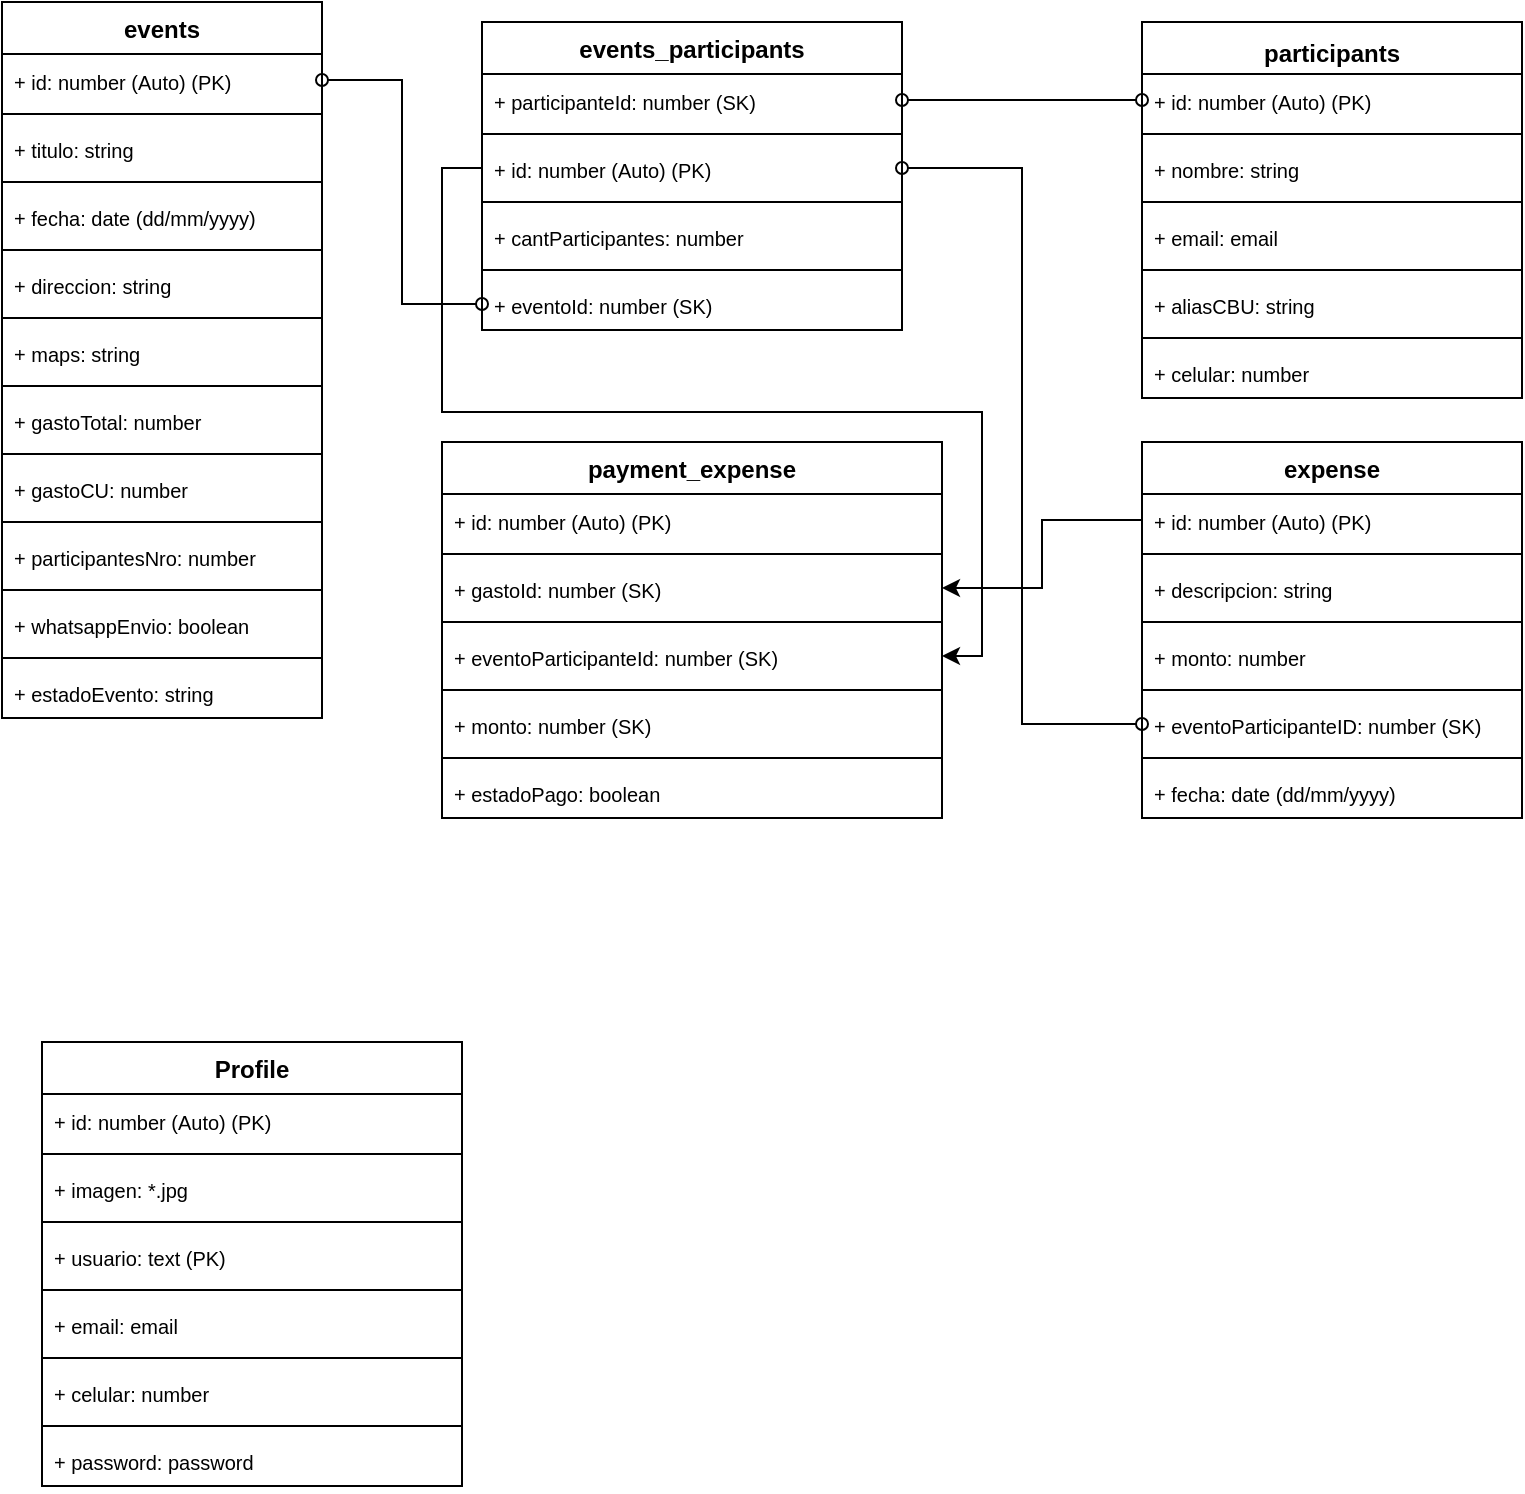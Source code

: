 <mxfile version="26.2.14">
  <diagram name="Página-1" id="X9LQhpLwk_J4k-DrzsR-">
    <mxGraphModel dx="1345" dy="571" grid="1" gridSize="10" guides="1" tooltips="1" connect="1" arrows="1" fold="1" page="1" pageScale="1" pageWidth="827" pageHeight="1169" math="0" shadow="0">
      <root>
        <mxCell id="0" />
        <mxCell id="1" parent="0" />
        <object label="events" id="epjEsvlfsnYvN3iABz49-60">
          <mxCell style="swimlane;fontStyle=1;align=center;verticalAlign=top;childLayout=stackLayout;horizontal=1;startSize=26;horizontalStack=0;resizeParent=1;resizeParentMax=0;resizeLast=0;collapsible=1;marginBottom=0;whiteSpace=wrap;html=1;" parent="1" vertex="1">
            <mxGeometry x="30" y="20" width="160" height="358" as="geometry" />
          </mxCell>
        </object>
        <mxCell id="epjEsvlfsnYvN3iABz49-61" value="&lt;font style=&quot;font-size: 10px;&quot;&gt;+ id: number (Auto) (PK)&lt;/font&gt;" style="text;strokeColor=none;fillColor=none;align=left;verticalAlign=top;spacingLeft=4;spacingRight=4;overflow=hidden;rotatable=0;points=[[0,0.5],[1,0.5]];portConstraint=eastwest;whiteSpace=wrap;html=1;" parent="epjEsvlfsnYvN3iABz49-60" vertex="1">
          <mxGeometry y="26" width="160" height="26" as="geometry" />
        </mxCell>
        <mxCell id="epjEsvlfsnYvN3iABz49-89" value="" style="line;strokeWidth=1;fillColor=none;align=left;verticalAlign=middle;spacingTop=-1;spacingLeft=3;spacingRight=3;rotatable=0;labelPosition=right;points=[];portConstraint=eastwest;strokeColor=inherit;" parent="epjEsvlfsnYvN3iABz49-60" vertex="1">
          <mxGeometry y="52" width="160" height="8" as="geometry" />
        </mxCell>
        <mxCell id="epjEsvlfsnYvN3iABz49-88" value="&lt;font style=&quot;font-size: 10px;&quot;&gt;+ titulo: string&lt;/font&gt;" style="text;strokeColor=none;fillColor=none;align=left;verticalAlign=top;spacingLeft=4;spacingRight=4;overflow=hidden;rotatable=0;points=[[0,0.5],[1,0.5]];portConstraint=eastwest;whiteSpace=wrap;html=1;" parent="epjEsvlfsnYvN3iABz49-60" vertex="1">
          <mxGeometry y="60" width="160" height="26" as="geometry" />
        </mxCell>
        <mxCell id="epjEsvlfsnYvN3iABz49-62" value="" style="line;strokeWidth=1;fillColor=none;align=left;verticalAlign=middle;spacingTop=-1;spacingLeft=3;spacingRight=3;rotatable=0;labelPosition=right;points=[];portConstraint=eastwest;strokeColor=inherit;" parent="epjEsvlfsnYvN3iABz49-60" vertex="1">
          <mxGeometry y="86" width="160" height="8" as="geometry" />
        </mxCell>
        <mxCell id="epjEsvlfsnYvN3iABz49-63" value="&lt;font style=&quot;font-size: 10px;&quot;&gt;+ fecha: date (dd/mm/yyyy)&lt;/font&gt;" style="text;strokeColor=none;fillColor=none;align=left;verticalAlign=top;spacingLeft=4;spacingRight=4;overflow=hidden;rotatable=0;points=[[0,0.5],[1,0.5]];portConstraint=eastwest;whiteSpace=wrap;html=1;" parent="epjEsvlfsnYvN3iABz49-60" vertex="1">
          <mxGeometry y="94" width="160" height="26" as="geometry" />
        </mxCell>
        <mxCell id="epjEsvlfsnYvN3iABz49-65" value="" style="line;strokeWidth=1;fillColor=none;align=left;verticalAlign=middle;spacingTop=-1;spacingLeft=3;spacingRight=3;rotatable=0;labelPosition=right;points=[];portConstraint=eastwest;strokeColor=inherit;" parent="epjEsvlfsnYvN3iABz49-60" vertex="1">
          <mxGeometry y="120" width="160" height="8" as="geometry" />
        </mxCell>
        <mxCell id="epjEsvlfsnYvN3iABz49-64" value="&lt;font style=&quot;font-size: 10px;&quot;&gt;+ direccion: string&lt;/font&gt;" style="text;strokeColor=none;fillColor=none;align=left;verticalAlign=top;spacingLeft=4;spacingRight=4;overflow=hidden;rotatable=0;points=[[0,0.5],[1,0.5]];portConstraint=eastwest;whiteSpace=wrap;html=1;" parent="epjEsvlfsnYvN3iABz49-60" vertex="1">
          <mxGeometry y="128" width="160" height="26" as="geometry" />
        </mxCell>
        <mxCell id="epjEsvlfsnYvN3iABz49-70" value="" style="line;strokeWidth=1;fillColor=none;align=left;verticalAlign=middle;spacingTop=-1;spacingLeft=3;spacingRight=3;rotatable=0;labelPosition=right;points=[];portConstraint=eastwest;strokeColor=inherit;" parent="epjEsvlfsnYvN3iABz49-60" vertex="1">
          <mxGeometry y="154" width="160" height="8" as="geometry" />
        </mxCell>
        <mxCell id="epjEsvlfsnYvN3iABz49-66" value="&lt;font style=&quot;font-size: 10px;&quot;&gt;+ maps: string&lt;/font&gt;" style="text;strokeColor=none;fillColor=none;align=left;verticalAlign=top;spacingLeft=4;spacingRight=4;overflow=hidden;rotatable=0;points=[[0,0.5],[1,0.5]];portConstraint=eastwest;whiteSpace=wrap;html=1;" parent="epjEsvlfsnYvN3iABz49-60" vertex="1">
          <mxGeometry y="162" width="160" height="26" as="geometry" />
        </mxCell>
        <mxCell id="epjEsvlfsnYvN3iABz49-71" value="" style="line;strokeWidth=1;fillColor=none;align=left;verticalAlign=middle;spacingTop=-1;spacingLeft=3;spacingRight=3;rotatable=0;labelPosition=right;points=[];portConstraint=eastwest;strokeColor=inherit;" parent="epjEsvlfsnYvN3iABz49-60" vertex="1">
          <mxGeometry y="188" width="160" height="8" as="geometry" />
        </mxCell>
        <mxCell id="epjEsvlfsnYvN3iABz49-68" value="&lt;font style=&quot;font-size: 10px;&quot;&gt;+ gastoTotal: number&lt;/font&gt;" style="text;strokeColor=none;fillColor=none;align=left;verticalAlign=top;spacingLeft=4;spacingRight=4;overflow=hidden;rotatable=0;points=[[0,0.5],[1,0.5]];portConstraint=eastwest;whiteSpace=wrap;html=1;" parent="epjEsvlfsnYvN3iABz49-60" vertex="1">
          <mxGeometry y="196" width="160" height="26" as="geometry" />
        </mxCell>
        <mxCell id="epjEsvlfsnYvN3iABz49-72" value="" style="line;strokeWidth=1;fillColor=none;align=left;verticalAlign=middle;spacingTop=-1;spacingLeft=3;spacingRight=3;rotatable=0;labelPosition=right;points=[];portConstraint=eastwest;strokeColor=inherit;" parent="epjEsvlfsnYvN3iABz49-60" vertex="1">
          <mxGeometry y="222" width="160" height="8" as="geometry" />
        </mxCell>
        <mxCell id="epjEsvlfsnYvN3iABz49-69" value="&lt;font style=&quot;font-size: 10px;&quot;&gt;+ gastoCU: number&lt;/font&gt;" style="text;strokeColor=none;fillColor=none;align=left;verticalAlign=top;spacingLeft=4;spacingRight=4;overflow=hidden;rotatable=0;points=[[0,0.5],[1,0.5]];portConstraint=eastwest;whiteSpace=wrap;html=1;" parent="epjEsvlfsnYvN3iABz49-60" vertex="1">
          <mxGeometry y="230" width="160" height="26" as="geometry" />
        </mxCell>
        <mxCell id="epjEsvlfsnYvN3iABz49-129" value="" style="line;strokeWidth=1;fillColor=none;align=left;verticalAlign=middle;spacingTop=-1;spacingLeft=3;spacingRight=3;rotatable=0;labelPosition=right;points=[];portConstraint=eastwest;strokeColor=inherit;" parent="epjEsvlfsnYvN3iABz49-60" vertex="1">
          <mxGeometry y="256" width="160" height="8" as="geometry" />
        </mxCell>
        <mxCell id="epjEsvlfsnYvN3iABz49-112" value="&lt;font style=&quot;font-size: 10px;&quot;&gt;+ participantesNro: number&lt;/font&gt;" style="text;strokeColor=none;fillColor=none;align=left;verticalAlign=top;spacingLeft=4;spacingRight=4;overflow=hidden;rotatable=0;points=[[0,0.5],[1,0.5]];portConstraint=eastwest;whiteSpace=wrap;html=1;" parent="epjEsvlfsnYvN3iABz49-60" vertex="1">
          <mxGeometry y="264" width="160" height="26" as="geometry" />
        </mxCell>
        <mxCell id="QIL2KwB3fmJdMeqVmAWB-3" value="" style="line;strokeWidth=1;fillColor=none;align=left;verticalAlign=middle;spacingTop=-1;spacingLeft=3;spacingRight=3;rotatable=0;labelPosition=right;points=[];portConstraint=eastwest;strokeColor=inherit;" parent="epjEsvlfsnYvN3iABz49-60" vertex="1">
          <mxGeometry y="290" width="160" height="8" as="geometry" />
        </mxCell>
        <mxCell id="QIL2KwB3fmJdMeqVmAWB-1" value="&lt;font style=&quot;font-size: 10px;&quot;&gt;+ whatsappEnvio: boolean&lt;/font&gt;" style="text;strokeColor=none;fillColor=none;align=left;verticalAlign=top;spacingLeft=4;spacingRight=4;overflow=hidden;rotatable=0;points=[[0,0.5],[1,0.5]];portConstraint=eastwest;whiteSpace=wrap;html=1;" parent="epjEsvlfsnYvN3iABz49-60" vertex="1">
          <mxGeometry y="298" width="160" height="26" as="geometry" />
        </mxCell>
        <mxCell id="QIL2KwB3fmJdMeqVmAWB-4" value="" style="line;strokeWidth=1;fillColor=none;align=left;verticalAlign=middle;spacingTop=-1;spacingLeft=3;spacingRight=3;rotatable=0;labelPosition=right;points=[];portConstraint=eastwest;strokeColor=inherit;" parent="epjEsvlfsnYvN3iABz49-60" vertex="1">
          <mxGeometry y="324" width="160" height="8" as="geometry" />
        </mxCell>
        <mxCell id="yLq7n8xMrS5BI-6w-MZ7-3" value="&lt;font style=&quot;font-size: 10px;&quot;&gt;+ estadoEvento: string&lt;/font&gt;" style="text;strokeColor=none;fillColor=none;align=left;verticalAlign=top;spacingLeft=4;spacingRight=4;overflow=hidden;rotatable=0;points=[[0,0.5],[1,0.5]];portConstraint=eastwest;whiteSpace=wrap;html=1;" parent="epjEsvlfsnYvN3iABz49-60" vertex="1">
          <mxGeometry y="332" width="160" height="26" as="geometry" />
        </mxCell>
        <object label="&lt;div style=&quot;font-family: Consolas, &amp;quot;Courier New&amp;quot;, monospace; font-weight: normal; font-size: 14px; line-height: 19px; white-space: pre;&quot;&gt;&lt;div style=&quot;line-height: 19px;&quot;&gt;&lt;span style=&quot;font-family: Helvetica; font-size: 12px; font-weight: 700; white-space: normal;&quot;&gt;participants&lt;/span&gt;&lt;/div&gt;&lt;/div&gt;" id="epjEsvlfsnYvN3iABz49-74">
          <mxCell style="swimlane;fontStyle=1;align=center;verticalAlign=top;childLayout=stackLayout;horizontal=1;startSize=26;horizontalStack=0;resizeParent=1;resizeParentMax=0;resizeLast=0;collapsible=1;marginBottom=0;whiteSpace=wrap;html=1;" parent="1" vertex="1">
            <mxGeometry x="600" y="30" width="190" height="188" as="geometry" />
          </mxCell>
        </object>
        <mxCell id="epjEsvlfsnYvN3iABz49-83" value="&lt;font style=&quot;font-size: 10px;&quot;&gt;+ id: number (Auto) (PK)&lt;/font&gt;" style="text;strokeColor=none;fillColor=none;align=left;verticalAlign=top;spacingLeft=4;spacingRight=4;overflow=hidden;rotatable=0;points=[[0,0.5],[1,0.5]];portConstraint=eastwest;whiteSpace=wrap;html=1;" parent="epjEsvlfsnYvN3iABz49-74" vertex="1">
          <mxGeometry y="26" width="190" height="26" as="geometry" />
        </mxCell>
        <mxCell id="epjEsvlfsnYvN3iABz49-90" value="" style="line;strokeWidth=1;fillColor=none;align=left;verticalAlign=middle;spacingTop=-1;spacingLeft=3;spacingRight=3;rotatable=0;labelPosition=right;points=[];portConstraint=eastwest;strokeColor=inherit;" parent="epjEsvlfsnYvN3iABz49-74" vertex="1">
          <mxGeometry y="52" width="190" height="8" as="geometry" />
        </mxCell>
        <mxCell id="epjEsvlfsnYvN3iABz49-75" value="&lt;font style=&quot;font-size: 10px;&quot;&gt;+ nombre: string&lt;/font&gt;" style="text;strokeColor=none;fillColor=none;align=left;verticalAlign=top;spacingLeft=4;spacingRight=4;overflow=hidden;rotatable=0;points=[[0,0.5],[1,0.5]];portConstraint=eastwest;whiteSpace=wrap;html=1;" parent="epjEsvlfsnYvN3iABz49-74" vertex="1">
          <mxGeometry y="60" width="190" height="26" as="geometry" />
        </mxCell>
        <mxCell id="epjEsvlfsnYvN3iABz49-76" value="" style="line;strokeWidth=1;fillColor=none;align=left;verticalAlign=middle;spacingTop=-1;spacingLeft=3;spacingRight=3;rotatable=0;labelPosition=right;points=[];portConstraint=eastwest;strokeColor=inherit;" parent="epjEsvlfsnYvN3iABz49-74" vertex="1">
          <mxGeometry y="86" width="190" height="8" as="geometry" />
        </mxCell>
        <mxCell id="epjEsvlfsnYvN3iABz49-77" value="&lt;font style=&quot;font-size: 10px;&quot;&gt;+ email: email&lt;/font&gt;" style="text;strokeColor=none;fillColor=none;align=left;verticalAlign=top;spacingLeft=4;spacingRight=4;overflow=hidden;rotatable=0;points=[[0,0.5],[1,0.5]];portConstraint=eastwest;whiteSpace=wrap;html=1;" parent="epjEsvlfsnYvN3iABz49-74" vertex="1">
          <mxGeometry y="94" width="190" height="26" as="geometry" />
        </mxCell>
        <mxCell id="epjEsvlfsnYvN3iABz49-78" value="" style="line;strokeWidth=1;fillColor=none;align=left;verticalAlign=middle;spacingTop=-1;spacingLeft=3;spacingRight=3;rotatable=0;labelPosition=right;points=[];portConstraint=eastwest;strokeColor=inherit;" parent="epjEsvlfsnYvN3iABz49-74" vertex="1">
          <mxGeometry y="120" width="190" height="8" as="geometry" />
        </mxCell>
        <mxCell id="epjEsvlfsnYvN3iABz49-79" value="&lt;font style=&quot;font-size: 10px;&quot;&gt;+ aliasCBU: string&lt;/font&gt;" style="text;strokeColor=none;fillColor=none;align=left;verticalAlign=top;spacingLeft=4;spacingRight=4;overflow=hidden;rotatable=0;points=[[0,0.5],[1,0.5]];portConstraint=eastwest;whiteSpace=wrap;html=1;" parent="epjEsvlfsnYvN3iABz49-74" vertex="1">
          <mxGeometry y="128" width="190" height="26" as="geometry" />
        </mxCell>
        <mxCell id="epjEsvlfsnYvN3iABz49-80" value="" style="line;strokeWidth=1;fillColor=none;align=left;verticalAlign=middle;spacingTop=-1;spacingLeft=3;spacingRight=3;rotatable=0;labelPosition=right;points=[];portConstraint=eastwest;strokeColor=inherit;" parent="epjEsvlfsnYvN3iABz49-74" vertex="1">
          <mxGeometry y="154" width="190" height="8" as="geometry" />
        </mxCell>
        <mxCell id="epjEsvlfsnYvN3iABz49-81" value="&lt;font style=&quot;font-size: 10px;&quot;&gt;+ celular: number&lt;/font&gt;" style="text;strokeColor=none;fillColor=none;align=left;verticalAlign=top;spacingLeft=4;spacingRight=4;overflow=hidden;rotatable=0;points=[[0,0.5],[1,0.5]];portConstraint=eastwest;whiteSpace=wrap;html=1;" parent="epjEsvlfsnYvN3iABz49-74" vertex="1">
          <mxGeometry y="162" width="190" height="26" as="geometry" />
        </mxCell>
        <object label="expense" id="epjEsvlfsnYvN3iABz49-91">
          <mxCell style="swimlane;fontStyle=1;align=center;verticalAlign=top;childLayout=stackLayout;horizontal=1;startSize=26;horizontalStack=0;resizeParent=1;resizeParentMax=0;resizeLast=0;collapsible=1;marginBottom=0;whiteSpace=wrap;html=1;" parent="1" vertex="1">
            <mxGeometry x="600" y="240" width="190" height="188" as="geometry" />
          </mxCell>
        </object>
        <mxCell id="epjEsvlfsnYvN3iABz49-92" value="&lt;font style=&quot;font-size: 10px;&quot;&gt;+ id: number (Auto) (PK)&lt;/font&gt;" style="text;strokeColor=none;fillColor=none;align=left;verticalAlign=top;spacingLeft=4;spacingRight=4;overflow=hidden;rotatable=0;points=[[0,0.5],[1,0.5]];portConstraint=eastwest;whiteSpace=wrap;html=1;" parent="epjEsvlfsnYvN3iABz49-91" vertex="1">
          <mxGeometry y="26" width="190" height="26" as="geometry" />
        </mxCell>
        <mxCell id="epjEsvlfsnYvN3iABz49-93" value="" style="line;strokeWidth=1;fillColor=none;align=left;verticalAlign=middle;spacingTop=-1;spacingLeft=3;spacingRight=3;rotatable=0;labelPosition=right;points=[];portConstraint=eastwest;strokeColor=inherit;" parent="epjEsvlfsnYvN3iABz49-91" vertex="1">
          <mxGeometry y="52" width="190" height="8" as="geometry" />
        </mxCell>
        <mxCell id="epjEsvlfsnYvN3iABz49-94" value="&lt;font style=&quot;font-size: 10px;&quot;&gt;+ descripcion: string&lt;/font&gt;" style="text;strokeColor=none;fillColor=none;align=left;verticalAlign=top;spacingLeft=4;spacingRight=4;overflow=hidden;rotatable=0;points=[[0,0.5],[1,0.5]];portConstraint=eastwest;whiteSpace=wrap;html=1;" parent="epjEsvlfsnYvN3iABz49-91" vertex="1">
          <mxGeometry y="60" width="190" height="26" as="geometry" />
        </mxCell>
        <mxCell id="epjEsvlfsnYvN3iABz49-95" value="" style="line;strokeWidth=1;fillColor=none;align=left;verticalAlign=middle;spacingTop=-1;spacingLeft=3;spacingRight=3;rotatable=0;labelPosition=right;points=[];portConstraint=eastwest;strokeColor=inherit;" parent="epjEsvlfsnYvN3iABz49-91" vertex="1">
          <mxGeometry y="86" width="190" height="8" as="geometry" />
        </mxCell>
        <mxCell id="epjEsvlfsnYvN3iABz49-96" value="&lt;font style=&quot;font-size: 10px;&quot;&gt;+ monto: number&lt;/font&gt;" style="text;strokeColor=none;fillColor=none;align=left;verticalAlign=top;spacingLeft=4;spacingRight=4;overflow=hidden;rotatable=0;points=[[0,0.5],[1,0.5]];portConstraint=eastwest;whiteSpace=wrap;html=1;" parent="epjEsvlfsnYvN3iABz49-91" vertex="1">
          <mxGeometry y="94" width="190" height="26" as="geometry" />
        </mxCell>
        <mxCell id="epjEsvlfsnYvN3iABz49-97" value="" style="line;strokeWidth=1;fillColor=none;align=left;verticalAlign=middle;spacingTop=-1;spacingLeft=3;spacingRight=3;rotatable=0;labelPosition=right;points=[];portConstraint=eastwest;strokeColor=inherit;" parent="epjEsvlfsnYvN3iABz49-91" vertex="1">
          <mxGeometry y="120" width="190" height="8" as="geometry" />
        </mxCell>
        <mxCell id="epjEsvlfsnYvN3iABz49-98" value="&lt;font style=&quot;font-size: 10px;&quot;&gt;+ eventoParticipanteID: number (SK)&lt;/font&gt;" style="text;strokeColor=none;fillColor=none;align=left;verticalAlign=top;spacingLeft=4;spacingRight=4;overflow=hidden;rotatable=0;points=[[0,0.5],[1,0.5]];portConstraint=eastwest;whiteSpace=wrap;html=1;" parent="epjEsvlfsnYvN3iABz49-91" vertex="1">
          <mxGeometry y="128" width="190" height="26" as="geometry" />
        </mxCell>
        <mxCell id="yLq7n8xMrS5BI-6w-MZ7-6" value="" style="line;strokeWidth=1;fillColor=none;align=left;verticalAlign=middle;spacingTop=-1;spacingLeft=3;spacingRight=3;rotatable=0;labelPosition=right;points=[];portConstraint=eastwest;strokeColor=inherit;" parent="epjEsvlfsnYvN3iABz49-91" vertex="1">
          <mxGeometry y="154" width="190" height="8" as="geometry" />
        </mxCell>
        <mxCell id="epjEsvlfsnYvN3iABz49-100" value="&lt;font style=&quot;font-size: 10px;&quot;&gt;+ fecha: date (dd/mm/yyyy)&lt;/font&gt;" style="text;strokeColor=none;fillColor=none;align=left;verticalAlign=top;spacingLeft=4;spacingRight=4;overflow=hidden;rotatable=0;points=[[0,0.5],[1,0.5]];portConstraint=eastwest;whiteSpace=wrap;html=1;" parent="epjEsvlfsnYvN3iABz49-91" vertex="1">
          <mxGeometry y="162" width="190" height="26" as="geometry" />
        </mxCell>
        <object label="events_participants" id="krr-dMTPvHWVqTSfd1r--3">
          <mxCell style="swimlane;fontStyle=1;align=center;verticalAlign=top;childLayout=stackLayout;horizontal=1;startSize=26;horizontalStack=0;resizeParent=1;resizeParentMax=0;resizeLast=0;collapsible=1;marginBottom=0;whiteSpace=wrap;html=1;" parent="1" vertex="1">
            <mxGeometry x="270" y="30" width="210" height="154" as="geometry" />
          </mxCell>
        </object>
        <mxCell id="krr-dMTPvHWVqTSfd1r--4" value="&lt;font style=&quot;font-size: 10px;&quot;&gt;+ participanteId: number (SK)&lt;/font&gt;" style="text;strokeColor=none;fillColor=none;align=left;verticalAlign=top;spacingLeft=4;spacingRight=4;overflow=hidden;rotatable=0;points=[[0,0.5],[1,0.5]];portConstraint=eastwest;whiteSpace=wrap;html=1;" parent="krr-dMTPvHWVqTSfd1r--3" vertex="1">
          <mxGeometry y="26" width="210" height="26" as="geometry" />
        </mxCell>
        <mxCell id="krr-dMTPvHWVqTSfd1r--5" value="" style="line;strokeWidth=1;fillColor=none;align=left;verticalAlign=middle;spacingTop=-1;spacingLeft=3;spacingRight=3;rotatable=0;labelPosition=right;points=[];portConstraint=eastwest;strokeColor=inherit;" parent="krr-dMTPvHWVqTSfd1r--3" vertex="1">
          <mxGeometry y="52" width="210" height="8" as="geometry" />
        </mxCell>
        <mxCell id="krr-dMTPvHWVqTSfd1r--15" value="&lt;font style=&quot;font-size: 10px;&quot;&gt;+ id: number (Auto) (PK)&lt;/font&gt;" style="text;strokeColor=none;fillColor=none;align=left;verticalAlign=top;spacingLeft=4;spacingRight=4;overflow=hidden;rotatable=0;points=[[0,0.5],[1,0.5]];portConstraint=eastwest;whiteSpace=wrap;html=1;" parent="krr-dMTPvHWVqTSfd1r--3" vertex="1">
          <mxGeometry y="60" width="210" height="26" as="geometry" />
        </mxCell>
        <mxCell id="qj-4xgQQlzeq8Po7e8f2-2" value="" style="line;strokeWidth=1;fillColor=none;align=left;verticalAlign=middle;spacingTop=-1;spacingLeft=3;spacingRight=3;rotatable=0;labelPosition=right;points=[];portConstraint=eastwest;strokeColor=inherit;" vertex="1" parent="krr-dMTPvHWVqTSfd1r--3">
          <mxGeometry y="86" width="210" height="8" as="geometry" />
        </mxCell>
        <mxCell id="qj-4xgQQlzeq8Po7e8f2-1" value="&lt;font style=&quot;font-size: 10px;&quot;&gt;+ cantParticipantes: number&lt;/font&gt;" style="text;strokeColor=none;fillColor=none;align=left;verticalAlign=top;spacingLeft=4;spacingRight=4;overflow=hidden;rotatable=0;points=[[0,0.5],[1,0.5]];portConstraint=eastwest;whiteSpace=wrap;html=1;" vertex="1" parent="krr-dMTPvHWVqTSfd1r--3">
          <mxGeometry y="94" width="210" height="26" as="geometry" />
        </mxCell>
        <mxCell id="krr-dMTPvHWVqTSfd1r--17" value="" style="line;strokeWidth=1;fillColor=none;align=left;verticalAlign=middle;spacingTop=-1;spacingLeft=3;spacingRight=3;rotatable=0;labelPosition=right;points=[];portConstraint=eastwest;strokeColor=inherit;" parent="krr-dMTPvHWVqTSfd1r--3" vertex="1">
          <mxGeometry y="120" width="210" height="8" as="geometry" />
        </mxCell>
        <mxCell id="krr-dMTPvHWVqTSfd1r--6" value="&lt;font style=&quot;font-size: 10px;&quot;&gt;+ eventoId: number (SK)&lt;/font&gt;" style="text;strokeColor=none;fillColor=none;align=left;verticalAlign=top;spacingLeft=4;spacingRight=4;overflow=hidden;rotatable=0;points=[[0,0.5],[1,0.5]];portConstraint=eastwest;whiteSpace=wrap;html=1;" parent="krr-dMTPvHWVqTSfd1r--3" vertex="1">
          <mxGeometry y="128" width="210" height="26" as="geometry" />
        </mxCell>
        <object label="payment_expense" id="S2vk2JNNVP6QqmYASaXY-1">
          <mxCell style="swimlane;fontStyle=1;align=center;verticalAlign=top;childLayout=stackLayout;horizontal=1;startSize=26;horizontalStack=0;resizeParent=1;resizeParentMax=0;resizeLast=0;collapsible=1;marginBottom=0;whiteSpace=wrap;html=1;" parent="1" vertex="1">
            <mxGeometry x="250" y="240" width="250" height="188" as="geometry" />
          </mxCell>
        </object>
        <mxCell id="S2vk2JNNVP6QqmYASaXY-2" value="&lt;font style=&quot;font-size: 10px;&quot;&gt;+ id:&amp;nbsp;&lt;/font&gt;&lt;span style=&quot;font-size: 10px;&quot;&gt;number (Auto) (PK)&lt;/span&gt;" style="text;strokeColor=none;fillColor=none;align=left;verticalAlign=top;spacingLeft=4;spacingRight=4;overflow=hidden;rotatable=0;points=[[0,0.5],[1,0.5]];portConstraint=eastwest;whiteSpace=wrap;html=1;" parent="S2vk2JNNVP6QqmYASaXY-1" vertex="1">
          <mxGeometry y="26" width="250" height="26" as="geometry" />
        </mxCell>
        <mxCell id="S2vk2JNNVP6QqmYASaXY-3" value="" style="line;strokeWidth=1;fillColor=none;align=left;verticalAlign=middle;spacingTop=-1;spacingLeft=3;spacingRight=3;rotatable=0;labelPosition=right;points=[];portConstraint=eastwest;strokeColor=inherit;" parent="S2vk2JNNVP6QqmYASaXY-1" vertex="1">
          <mxGeometry y="52" width="250" height="8" as="geometry" />
        </mxCell>
        <mxCell id="S2vk2JNNVP6QqmYASaXY-4" value="&lt;font style=&quot;font-size: 10px;&quot;&gt;+ gastoId: number (SK)&lt;/font&gt;" style="text;strokeColor=none;fillColor=none;align=left;verticalAlign=top;spacingLeft=4;spacingRight=4;overflow=hidden;rotatable=0;points=[[0,0.5],[1,0.5]];portConstraint=eastwest;whiteSpace=wrap;html=1;" parent="S2vk2JNNVP6QqmYASaXY-1" vertex="1">
          <mxGeometry y="60" width="250" height="26" as="geometry" />
        </mxCell>
        <mxCell id="S2vk2JNNVP6QqmYASaXY-5" value="" style="line;strokeWidth=1;fillColor=none;align=left;verticalAlign=middle;spacingTop=-1;spacingLeft=3;spacingRight=3;rotatable=0;labelPosition=right;points=[];portConstraint=eastwest;strokeColor=inherit;" parent="S2vk2JNNVP6QqmYASaXY-1" vertex="1">
          <mxGeometry y="86" width="250" height="8" as="geometry" />
        </mxCell>
        <mxCell id="S2vk2JNNVP6QqmYASaXY-7" value="&lt;font style=&quot;font-size: 10px;&quot;&gt;+ eventoParticipanteId: number (SK)&lt;/font&gt;" style="text;strokeColor=none;fillColor=none;align=left;verticalAlign=top;spacingLeft=4;spacingRight=4;overflow=hidden;rotatable=0;points=[[0,0.5],[1,0.5]];portConstraint=eastwest;whiteSpace=wrap;html=1;" parent="S2vk2JNNVP6QqmYASaXY-1" vertex="1">
          <mxGeometry y="94" width="250" height="26" as="geometry" />
        </mxCell>
        <mxCell id="S2vk2JNNVP6QqmYASaXY-8" value="" style="line;strokeWidth=1;fillColor=none;align=left;verticalAlign=middle;spacingTop=-1;spacingLeft=3;spacingRight=3;rotatable=0;labelPosition=right;points=[];portConstraint=eastwest;strokeColor=inherit;" parent="S2vk2JNNVP6QqmYASaXY-1" vertex="1">
          <mxGeometry y="120" width="250" height="8" as="geometry" />
        </mxCell>
        <mxCell id="vJwvaSScdZ3kgVCBI_No-1" value="&lt;font style=&quot;font-size: 10px;&quot;&gt;+ monto: number (SK)&lt;/font&gt;" style="text;strokeColor=none;fillColor=none;align=left;verticalAlign=top;spacingLeft=4;spacingRight=4;overflow=hidden;rotatable=0;points=[[0,0.5],[1,0.5]];portConstraint=eastwest;whiteSpace=wrap;html=1;" parent="S2vk2JNNVP6QqmYASaXY-1" vertex="1">
          <mxGeometry y="128" width="250" height="26" as="geometry" />
        </mxCell>
        <mxCell id="vJwvaSScdZ3kgVCBI_No-2" value="" style="line;strokeWidth=1;fillColor=none;align=left;verticalAlign=middle;spacingTop=-1;spacingLeft=3;spacingRight=3;rotatable=0;labelPosition=right;points=[];portConstraint=eastwest;strokeColor=inherit;" parent="S2vk2JNNVP6QqmYASaXY-1" vertex="1">
          <mxGeometry y="154" width="250" height="8" as="geometry" />
        </mxCell>
        <mxCell id="S2vk2JNNVP6QqmYASaXY-6" value="&lt;font style=&quot;font-size: 10px;&quot;&gt;+ estadoPago: boolean&lt;/font&gt;" style="text;strokeColor=none;fillColor=none;align=left;verticalAlign=top;spacingLeft=4;spacingRight=4;overflow=hidden;rotatable=0;points=[[0,0.5],[1,0.5]];portConstraint=eastwest;whiteSpace=wrap;html=1;" parent="S2vk2JNNVP6QqmYASaXY-1" vertex="1">
          <mxGeometry y="162" width="250" height="26" as="geometry" />
        </mxCell>
        <mxCell id="yLq7n8xMrS5BI-6w-MZ7-11" style="edgeStyle=orthogonalEdgeStyle;rounded=0;orthogonalLoop=1;jettySize=auto;html=1;endArrow=oval;endFill=0;startArrow=oval;startFill=0;" parent="1" source="epjEsvlfsnYvN3iABz49-61" target="krr-dMTPvHWVqTSfd1r--6" edge="1">
          <mxGeometry relative="1" as="geometry" />
        </mxCell>
        <mxCell id="yLq7n8xMrS5BI-6w-MZ7-12" style="edgeStyle=orthogonalEdgeStyle;rounded=0;orthogonalLoop=1;jettySize=auto;html=1;entryX=1;entryY=0.5;entryDx=0;entryDy=0;endArrow=oval;endFill=0;startArrow=oval;startFill=0;" parent="1" source="epjEsvlfsnYvN3iABz49-83" target="krr-dMTPvHWVqTSfd1r--4" edge="1">
          <mxGeometry relative="1" as="geometry" />
        </mxCell>
        <mxCell id="zCh-krkuSQIpDNPjbqcc-1" style="edgeStyle=orthogonalEdgeStyle;rounded=0;orthogonalLoop=1;jettySize=auto;html=1;exitX=1;exitY=0.5;exitDx=0;exitDy=0;entryX=0;entryY=0.5;entryDx=0;entryDy=0;endArrow=oval;endFill=0;startArrow=oval;startFill=0;" parent="1" source="krr-dMTPvHWVqTSfd1r--15" target="epjEsvlfsnYvN3iABz49-98" edge="1">
          <mxGeometry relative="1" as="geometry" />
        </mxCell>
        <mxCell id="zCh-krkuSQIpDNPjbqcc-2" style="edgeStyle=orthogonalEdgeStyle;rounded=0;orthogonalLoop=1;jettySize=auto;html=1;exitX=0;exitY=0.5;exitDx=0;exitDy=0;" parent="1" source="epjEsvlfsnYvN3iABz49-92" target="S2vk2JNNVP6QqmYASaXY-4" edge="1">
          <mxGeometry relative="1" as="geometry" />
        </mxCell>
        <mxCell id="zCh-krkuSQIpDNPjbqcc-3" style="edgeStyle=orthogonalEdgeStyle;rounded=0;orthogonalLoop=1;jettySize=auto;html=1;" parent="1" source="krr-dMTPvHWVqTSfd1r--15" target="S2vk2JNNVP6QqmYASaXY-7" edge="1">
          <mxGeometry relative="1" as="geometry" />
        </mxCell>
        <object label="Profile" id="vJwvaSScdZ3kgVCBI_No-3">
          <mxCell style="swimlane;fontStyle=1;align=center;verticalAlign=top;childLayout=stackLayout;horizontal=1;startSize=26;horizontalStack=0;resizeParent=1;resizeParentMax=0;resizeLast=0;collapsible=1;marginBottom=0;whiteSpace=wrap;html=1;" parent="1" vertex="1">
            <mxGeometry x="50" y="540" width="210" height="222" as="geometry" />
          </mxCell>
        </object>
        <mxCell id="vJwvaSScdZ3kgVCBI_No-4" value="&lt;font style=&quot;font-size: 10px;&quot;&gt;+ id: number (Auto) (PK)&lt;/font&gt;" style="text;strokeColor=none;fillColor=none;align=left;verticalAlign=top;spacingLeft=4;spacingRight=4;overflow=hidden;rotatable=0;points=[[0,0.5],[1,0.5]];portConstraint=eastwest;whiteSpace=wrap;html=1;" parent="vJwvaSScdZ3kgVCBI_No-3" vertex="1">
          <mxGeometry y="26" width="210" height="26" as="geometry" />
        </mxCell>
        <mxCell id="vJwvaSScdZ3kgVCBI_No-5" value="" style="line;strokeWidth=1;fillColor=none;align=left;verticalAlign=middle;spacingTop=-1;spacingLeft=3;spacingRight=3;rotatable=0;labelPosition=right;points=[];portConstraint=eastwest;strokeColor=inherit;" parent="vJwvaSScdZ3kgVCBI_No-3" vertex="1">
          <mxGeometry y="52" width="210" height="8" as="geometry" />
        </mxCell>
        <mxCell id="vJwvaSScdZ3kgVCBI_No-6" value="&lt;font style=&quot;font-size: 10px;&quot;&gt;+ imagen: *.jpg&lt;/font&gt;" style="text;strokeColor=none;fillColor=none;align=left;verticalAlign=top;spacingLeft=4;spacingRight=4;overflow=hidden;rotatable=0;points=[[0,0.5],[1,0.5]];portConstraint=eastwest;whiteSpace=wrap;html=1;" parent="vJwvaSScdZ3kgVCBI_No-3" vertex="1">
          <mxGeometry y="60" width="210" height="26" as="geometry" />
        </mxCell>
        <mxCell id="vJwvaSScdZ3kgVCBI_No-7" value="" style="line;strokeWidth=1;fillColor=none;align=left;verticalAlign=middle;spacingTop=-1;spacingLeft=3;spacingRight=3;rotatable=0;labelPosition=right;points=[];portConstraint=eastwest;strokeColor=inherit;" parent="vJwvaSScdZ3kgVCBI_No-3" vertex="1">
          <mxGeometry y="86" width="210" height="8" as="geometry" />
        </mxCell>
        <mxCell id="vJwvaSScdZ3kgVCBI_No-9" value="&lt;font style=&quot;font-size: 10px;&quot;&gt;+ usuario: text (PK)&lt;/font&gt;" style="text;strokeColor=none;fillColor=none;align=left;verticalAlign=top;spacingLeft=4;spacingRight=4;overflow=hidden;rotatable=0;points=[[0,0.5],[1,0.5]];portConstraint=eastwest;whiteSpace=wrap;html=1;" parent="vJwvaSScdZ3kgVCBI_No-3" vertex="1">
          <mxGeometry y="94" width="210" height="26" as="geometry" />
        </mxCell>
        <mxCell id="vJwvaSScdZ3kgVCBI_No-11" value="" style="line;strokeWidth=1;fillColor=none;align=left;verticalAlign=middle;spacingTop=-1;spacingLeft=3;spacingRight=3;rotatable=0;labelPosition=right;points=[];portConstraint=eastwest;strokeColor=inherit;" parent="vJwvaSScdZ3kgVCBI_No-3" vertex="1">
          <mxGeometry y="120" width="210" height="8" as="geometry" />
        </mxCell>
        <mxCell id="vJwvaSScdZ3kgVCBI_No-10" value="&lt;font style=&quot;font-size: 10px;&quot;&gt;+ email: email&lt;/font&gt;" style="text;strokeColor=none;fillColor=none;align=left;verticalAlign=top;spacingLeft=4;spacingRight=4;overflow=hidden;rotatable=0;points=[[0,0.5],[1,0.5]];portConstraint=eastwest;whiteSpace=wrap;html=1;" parent="vJwvaSScdZ3kgVCBI_No-3" vertex="1">
          <mxGeometry y="128" width="210" height="26" as="geometry" />
        </mxCell>
        <mxCell id="vJwvaSScdZ3kgVCBI_No-16" value="" style="line;strokeWidth=1;fillColor=none;align=left;verticalAlign=middle;spacingTop=-1;spacingLeft=3;spacingRight=3;rotatable=0;labelPosition=right;points=[];portConstraint=eastwest;strokeColor=inherit;" parent="vJwvaSScdZ3kgVCBI_No-3" vertex="1">
          <mxGeometry y="154" width="210" height="8" as="geometry" />
        </mxCell>
        <mxCell id="vJwvaSScdZ3kgVCBI_No-14" value="&lt;font style=&quot;font-size: 10px;&quot;&gt;+ celular: number&lt;/font&gt;" style="text;strokeColor=none;fillColor=none;align=left;verticalAlign=top;spacingLeft=4;spacingRight=4;overflow=hidden;rotatable=0;points=[[0,0.5],[1,0.5]];portConstraint=eastwest;whiteSpace=wrap;html=1;" parent="vJwvaSScdZ3kgVCBI_No-3" vertex="1">
          <mxGeometry y="162" width="210" height="26" as="geometry" />
        </mxCell>
        <mxCell id="vJwvaSScdZ3kgVCBI_No-17" value="" style="line;strokeWidth=1;fillColor=none;align=left;verticalAlign=middle;spacingTop=-1;spacingLeft=3;spacingRight=3;rotatable=0;labelPosition=right;points=[];portConstraint=eastwest;strokeColor=inherit;" parent="vJwvaSScdZ3kgVCBI_No-3" vertex="1">
          <mxGeometry y="188" width="210" height="8" as="geometry" />
        </mxCell>
        <mxCell id="vJwvaSScdZ3kgVCBI_No-8" value="&lt;font style=&quot;font-size: 10px;&quot;&gt;+ password: password&lt;/font&gt;" style="text;strokeColor=none;fillColor=none;align=left;verticalAlign=top;spacingLeft=4;spacingRight=4;overflow=hidden;rotatable=0;points=[[0,0.5],[1,0.5]];portConstraint=eastwest;whiteSpace=wrap;html=1;" parent="vJwvaSScdZ3kgVCBI_No-3" vertex="1">
          <mxGeometry y="196" width="210" height="26" as="geometry" />
        </mxCell>
      </root>
    </mxGraphModel>
  </diagram>
</mxfile>

